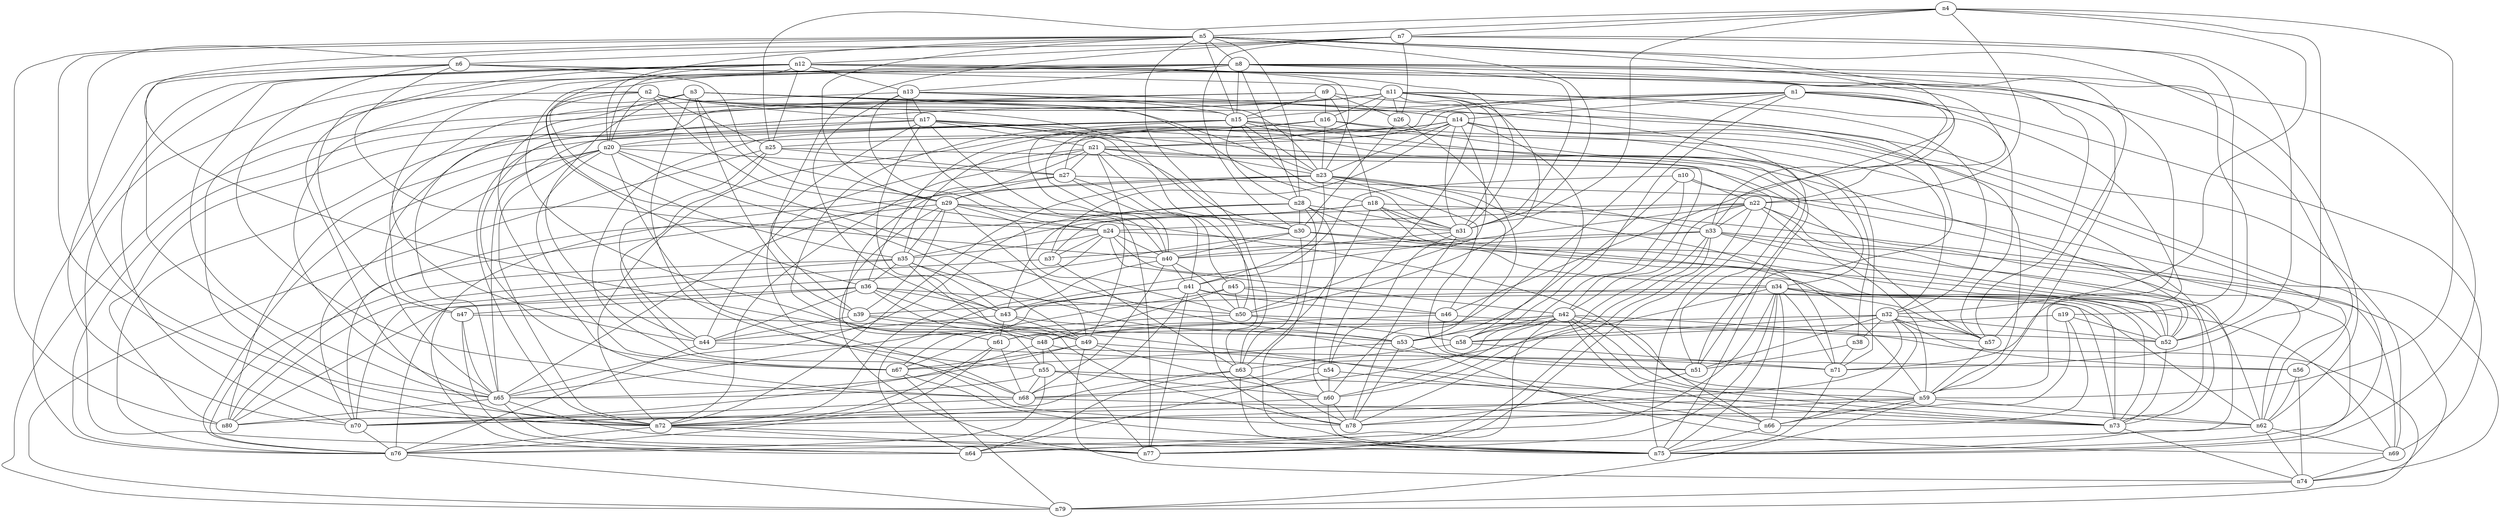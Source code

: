 strict graph {
	n1 -- n14;
	n1 -- n15;
	n1 -- n27;
	n1 -- n33;
	n1 -- n40;
	n1 -- n46;
	n1 -- n58;
	n1 -- n59;
	n1 -- n60;
	n1 -- n69;
	n2 -- n17;
	n2 -- n20;
	n2 -- n23;
	n2 -- n24;
	n2 -- n25;
	n2 -- n35;
	n2 -- n36;
	n2 -- n47;
	n2 -- n50;
	n2 -- n69;
	n3 -- n14;
	n3 -- n15;
	n3 -- n18;
	n3 -- n29;
	n3 -- n39;
	n3 -- n44;
	n3 -- n51;
	n3 -- n55;
	n3 -- n65;
	n3 -- n68;
	n4 -- n5;
	n4 -- n7;
	n4 -- n22;
	n4 -- n25;
	n4 -- n31;
	n4 -- n32;
	n4 -- n59;
	n4 -- n71;
	n5 -- n6;
	n5 -- n8;
	n5 -- n15;
	n5 -- n20;
	n5 -- n22;
	n5 -- n28;
	n5 -- n29;
	n5 -- n31;
	n5 -- n48;
	n5 -- n57;
	n5 -- n62;
	n5 -- n63;
	n5 -- n72;
	n5 -- n80;
	n6 -- n11;
	n6 -- n29;
	n6 -- n40;
	n6 -- n59;
	n6 -- n65;
	n6 -- n68;
	n6 -- n70;
	n7 -- n12;
	n7 -- n19;
	n7 -- n26;
	n7 -- n30;
	n7 -- n52;
	n7 -- n68;
	n7 -- n72;
	n8 -- n13;
	n8 -- n15;
	n8 -- n28;
	n8 -- n31;
	n8 -- n33;
	n8 -- n44;
	n8 -- n52;
	n8 -- n61;
	n8 -- n64;
	n8 -- n71;
	n8 -- n72;
	n8 -- n75;
	n9 -- n15;
	n9 -- n16;
	n9 -- n18;
	n9 -- n26;
	n9 -- n59;
	n9 -- n65;
	n9 -- n79;
	n10 -- n22;
	n10 -- n41;
	n10 -- n53;
	n10 -- n58;
	n10 -- n75;
	n11 -- n16;
	n11 -- n21;
	n11 -- n26;
	n11 -- n31;
	n11 -- n32;
	n11 -- n50;
	n11 -- n51;
	n11 -- n54;
	n11 -- n57;
	n11 -- n65;
	n11 -- n67;
	n11 -- n72;
	n11 -- n76;
	n12 -- n13;
	n12 -- n20;
	n12 -- n23;
	n12 -- n24;
	n12 -- n25;
	n12 -- n31;
	n12 -- n56;
	n12 -- n57;
	n12 -- n65;
	n12 -- n70;
	n12 -- n72;
	n12 -- n76;
	n13 -- n14;
	n13 -- n15;
	n13 -- n17;
	n13 -- n23;
	n13 -- n24;
	n13 -- n43;
	n13 -- n47;
	n13 -- n77;
	n14 -- n21;
	n14 -- n23;
	n14 -- n25;
	n14 -- n31;
	n14 -- n32;
	n14 -- n35;
	n14 -- n37;
	n14 -- n50;
	n14 -- n58;
	n14 -- n62;
	n14 -- n72;
	n14 -- n75;
	n15 -- n20;
	n15 -- n23;
	n15 -- n28;
	n15 -- n31;
	n15 -- n34;
	n15 -- n48;
	n15 -- n67;
	n15 -- n73;
	n15 -- n75;
	n15 -- n76;
	n15 -- n80;
	n16 -- n20;
	n16 -- n23;
	n16 -- n36;
	n16 -- n38;
	n16 -- n40;
	n16 -- n71;
	n17 -- n21;
	n17 -- n23;
	n17 -- n30;
	n17 -- n39;
	n17 -- n40;
	n17 -- n43;
	n17 -- n51;
	n17 -- n52;
	n17 -- n65;
	n17 -- n80;
	n18 -- n31;
	n18 -- n35;
	n18 -- n52;
	n18 -- n63;
	n18 -- n69;
	n18 -- n73;
	n18 -- n80;
	n19 -- n52;
	n19 -- n58;
	n19 -- n66;
	n19 -- n80;
	n20 -- n27;
	n20 -- n49;
	n20 -- n53;
	n20 -- n67;
	n20 -- n70;
	n20 -- n72;
	n20 -- n76;
	n20 -- n78;
	n21 -- n27;
	n21 -- n30;
	n21 -- n42;
	n21 -- n44;
	n21 -- n49;
	n21 -- n61;
	n21 -- n63;
	n21 -- n72;
	n21 -- n75;
	n22 -- n24;
	n22 -- n33;
	n22 -- n37;
	n22 -- n42;
	n22 -- n43;
	n22 -- n59;
	n22 -- n62;
	n22 -- n75;
	n22 -- n77;
	n23 -- n29;
	n23 -- n33;
	n23 -- n41;
	n23 -- n46;
	n23 -- n51;
	n23 -- n64;
	n23 -- n71;
	n23 -- n72;
	n24 -- n35;
	n24 -- n37;
	n24 -- n40;
	n24 -- n42;
	n24 -- n69;
	n24 -- n72;
	n24 -- n73;
	n25 -- n27;
	n25 -- n44;
	n25 -- n57;
	n25 -- n68;
	n25 -- n79;
	n26 -- n30;
	n26 -- n53;
	n27 -- n29;
	n27 -- n41;
	n27 -- n45;
	n27 -- n65;
	n27 -- n74;
	n28 -- n30;
	n28 -- n31;
	n28 -- n43;
	n28 -- n59;
	n28 -- n60;
	n28 -- n65;
	n28 -- n75;
	n29 -- n31;
	n29 -- n35;
	n29 -- n39;
	n29 -- n49;
	n29 -- n50;
	n29 -- n66;
	n29 -- n70;
	n29 -- n77;
	n30 -- n34;
	n30 -- n40;
	n30 -- n52;
	n30 -- n63;
	n30 -- n76;
	n31 -- n40;
	n31 -- n54;
	n31 -- n78;
	n32 -- n38;
	n32 -- n51;
	n32 -- n52;
	n32 -- n56;
	n32 -- n57;
	n32 -- n58;
	n32 -- n61;
	n32 -- n66;
	n32 -- n72;
	n33 -- n37;
	n33 -- n40;
	n33 -- n52;
	n33 -- n60;
	n33 -- n62;
	n33 -- n74;
	n33 -- n77;
	n33 -- n78;
	n34 -- n39;
	n34 -- n52;
	n34 -- n57;
	n34 -- n64;
	n34 -- n66;
	n34 -- n68;
	n34 -- n71;
	n34 -- n73;
	n34 -- n75;
	n34 -- n77;
	n35 -- n36;
	n35 -- n43;
	n35 -- n53;
	n35 -- n76;
	n35 -- n78;
	n35 -- n80;
	n36 -- n44;
	n36 -- n47;
	n36 -- n48;
	n36 -- n50;
	n36 -- n53;
	n36 -- n66;
	n36 -- n80;
	n37 -- n63;
	n37 -- n70;
	n38 -- n51;
	n38 -- n71;
	n39 -- n44;
	n39 -- n49;
	n39 -- n55;
	n40 -- n41;
	n40 -- n50;
	n40 -- n64;
	n40 -- n68;
	n41 -- n43;
	n41 -- n46;
	n41 -- n62;
	n41 -- n65;
	n41 -- n68;
	n41 -- n77;
	n41 -- n78;
	n42 -- n48;
	n42 -- n53;
	n42 -- n59;
	n42 -- n60;
	n42 -- n61;
	n42 -- n62;
	n42 -- n66;
	n42 -- n68;
	n42 -- n73;
	n42 -- n76;
	n42 -- n79;
	n43 -- n44;
	n43 -- n49;
	n43 -- n61;
	n43 -- n71;
	n44 -- n54;
	n44 -- n76;
	n45 -- n46;
	n45 -- n48;
	n45 -- n50;
	n45 -- n67;
	n45 -- n73;
	n46 -- n48;
	n46 -- n51;
	n46 -- n52;
	n47 -- n49;
	n47 -- n64;
	n47 -- n65;
	n48 -- n55;
	n48 -- n56;
	n48 -- n70;
	n48 -- n77;
	n49 -- n60;
	n49 -- n65;
	n49 -- n67;
	n49 -- n73;
	n49 -- n74;
	n50 -- n57;
	n50 -- n58;
	n50 -- n67;
	n51 -- n78;
	n52 -- n73;
	n53 -- n67;
	n53 -- n69;
	n53 -- n78;
	n54 -- n60;
	n54 -- n64;
	n54 -- n73;
	n55 -- n59;
	n55 -- n60;
	n55 -- n65;
	n55 -- n68;
	n55 -- n76;
	n56 -- n62;
	n56 -- n74;
	n57 -- n59;
	n58 -- n63;
	n58 -- n71;
	n59 -- n62;
	n59 -- n66;
	n59 -- n70;
	n59 -- n78;
	n59 -- n79;
	n60 -- n72;
	n60 -- n75;
	n60 -- n78;
	n61 -- n68;
	n61 -- n72;
	n61 -- n76;
	n62 -- n64;
	n62 -- n69;
	n62 -- n74;
	n63 -- n64;
	n63 -- n70;
	n63 -- n75;
	n63 -- n78;
	n65 -- n75;
	n65 -- n77;
	n65 -- n80;
	n66 -- n75;
	n67 -- n75;
	n67 -- n79;
	n68 -- n70;
	n68 -- n73;
	n69 -- n74;
	n70 -- n76;
	n71 -- n75;
	n72 -- n75;
	n72 -- n76;
	n72 -- n77;
	n73 -- n74;
	n74 -- n79;
	n76 -- n79;
}
